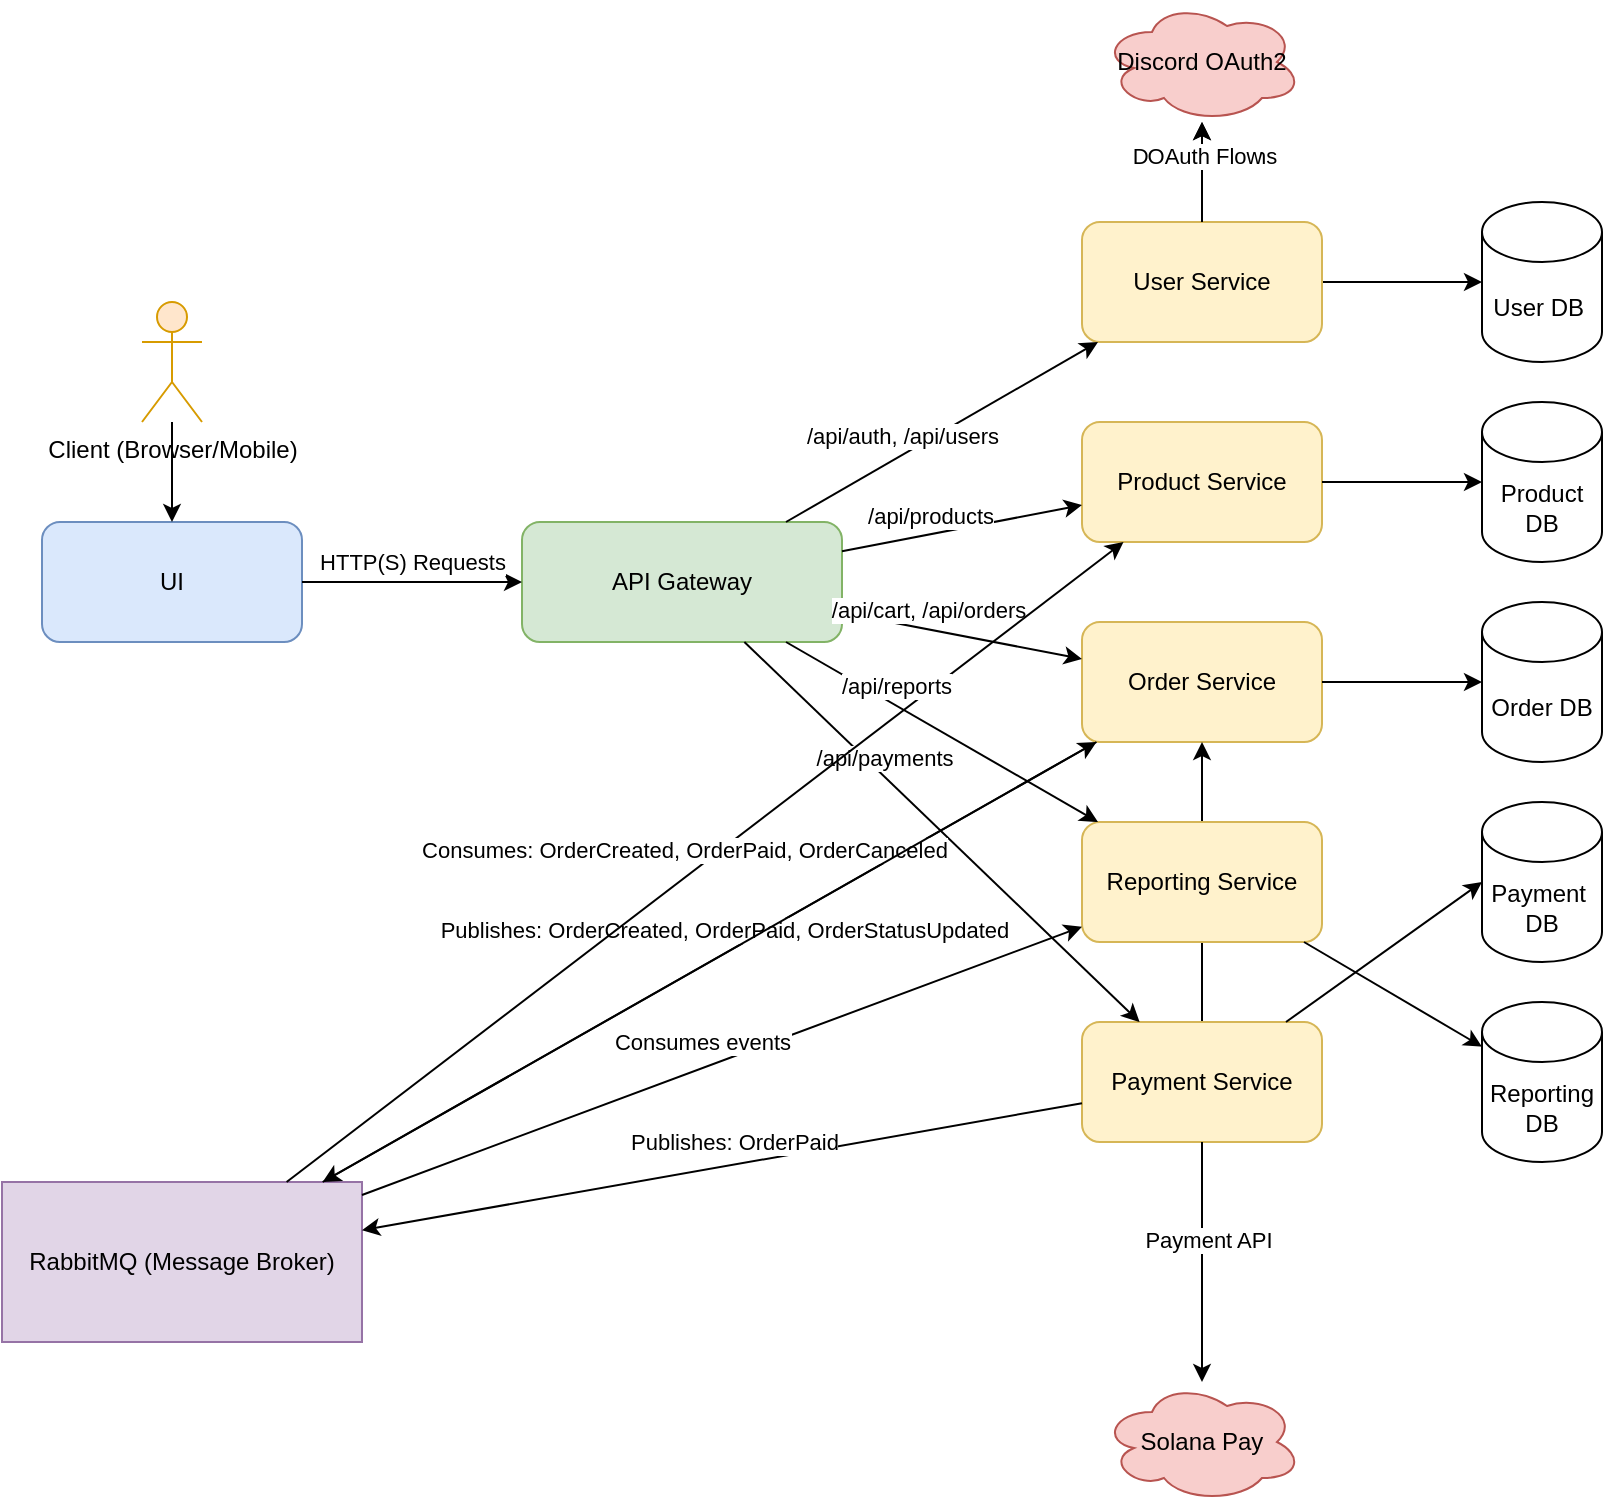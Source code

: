 <mxfile version="27.0.9">
  <diagram name="Page-1" id="L5YeEiktQ8k69Xe6vZH0">
    <mxGraphModel dx="1230" dy="876" grid="1" gridSize="10" guides="1" tooltips="1" connect="1" arrows="1" fold="1" page="1" pageScale="1" pageWidth="850" pageHeight="1100" math="0" shadow="0">
      <root>
        <mxCell id="0" />
        <mxCell id="1" parent="0" />
        <mxCell id="iPYCRyWJb2dhmvo9pTjX-1" value="UI" style="rounded=1;whiteSpace=wrap;html=1;fillColor=#dae8fc;strokeColor=#6c8ebf;" parent="1" vertex="1">
          <mxGeometry x="120" y="300" width="130" height="60" as="geometry" />
        </mxCell>
        <mxCell id="iPYCRyWJb2dhmvo9pTjX-2" value="API Gateway" style="rounded=1;whiteSpace=wrap;html=1;fillColor=#d5e8d4;strokeColor=#82b366;" parent="1" vertex="1">
          <mxGeometry x="360" y="300" width="160" height="60" as="geometry" />
        </mxCell>
        <mxCell id="3FITouWw8koU4xr6LxrT-1" style="edgeStyle=orthogonalEdgeStyle;rounded=0;orthogonalLoop=1;jettySize=auto;html=1;exitX=1;exitY=0.5;exitDx=0;exitDy=0;" edge="1" parent="1" source="iPYCRyWJb2dhmvo9pTjX-3" target="iPYCRyWJb2dhmvo9pTjX-48">
          <mxGeometry relative="1" as="geometry" />
        </mxCell>
        <mxCell id="iPYCRyWJb2dhmvo9pTjX-3" value="User Service" style="rounded=1;whiteSpace=wrap;html=1;fillColor=#fff2cc;strokeColor=#d6b656;" parent="1" vertex="1">
          <mxGeometry x="640" y="150" width="120" height="60" as="geometry" />
        </mxCell>
        <mxCell id="iPYCRyWJb2dhmvo9pTjX-4" value="Product Service" style="rounded=1;whiteSpace=wrap;html=1;fillColor=#fff2cc;strokeColor=#d6b656;" parent="1" vertex="1">
          <mxGeometry x="640" y="250" width="120" height="60" as="geometry" />
        </mxCell>
        <mxCell id="iPYCRyWJb2dhmvo9pTjX-5" value="Order Service" style="rounded=1;whiteSpace=wrap;html=1;fillColor=#fff2cc;strokeColor=#d6b656;" parent="1" vertex="1">
          <mxGeometry x="640" y="350" width="120" height="60" as="geometry" />
        </mxCell>
        <mxCell id="iPYCRyWJb2dhmvo9pTjX-47" style="edgeStyle=orthogonalEdgeStyle;rounded=0;orthogonalLoop=1;jettySize=auto;html=1;" parent="1" source="iPYCRyWJb2dhmvo9pTjX-6" target="iPYCRyWJb2dhmvo9pTjX-5" edge="1">
          <mxGeometry relative="1" as="geometry" />
        </mxCell>
        <mxCell id="iPYCRyWJb2dhmvo9pTjX-6" value="Payment Service" style="rounded=1;whiteSpace=wrap;html=1;fillColor=#fff2cc;strokeColor=#d6b656;" parent="1" vertex="1">
          <mxGeometry x="640" y="550" width="120" height="60" as="geometry" />
        </mxCell>
        <mxCell id="iPYCRyWJb2dhmvo9pTjX-11" value="RabbitMQ (Message Broker)" style="cloud;whiteSpace=wrap;html=1;fillColor=#e1d5e7;strokeColor=#9673a6;" parent="1" vertex="1">
          <mxGeometry x="100" y="630" width="180" height="80" as="geometry" />
        </mxCell>
        <mxCell id="iPYCRyWJb2dhmvo9pTjX-12" value="Discord OAuth2" style="shape=cloud;whiteSpace=wrap;html=1;fillColor=#f8cecc;strokeColor=#b85450;" parent="1" vertex="1">
          <mxGeometry x="650" y="40" width="100" height="60" as="geometry" />
        </mxCell>
        <mxCell id="iPYCRyWJb2dhmvo9pTjX-13" value="Solana Pay" style="shape=cloud;whiteSpace=wrap;html=1;fillColor=#f8cecc;strokeColor=#b85450;" parent="1" vertex="1">
          <mxGeometry x="650" y="730" width="100" height="60" as="geometry" />
        </mxCell>
        <mxCell id="iPYCRyWJb2dhmvo9pTjX-14" value="" style="endArrow=classic;html=1;rounded=0;" parent="1" source="iPYCRyWJb2dhmvo9pTjX-1" target="iPYCRyWJb2dhmvo9pTjX-2" edge="1">
          <mxGeometry width="50" height="50" relative="1" as="geometry">
            <mxPoint x="300" y="329.5" as="sourcePoint" />
            <mxPoint x="400" y="329.5" as="targetPoint" />
          </mxGeometry>
        </mxCell>
        <mxCell id="iPYCRyWJb2dhmvo9pTjX-15" value="HTTP(S) Requests" style="edgeLabel;resizable=0;html=1;align=center;verticalAlign=middle;" parent="iPYCRyWJb2dhmvo9pTjX-14" connectable="0" vertex="1">
          <mxGeometry x="-0.042" y="1" relative="1" as="geometry">
            <mxPoint x="2" y="-9" as="offset" />
          </mxGeometry>
        </mxCell>
        <mxCell id="iPYCRyWJb2dhmvo9pTjX-16" value="" style="endArrow=classic;html=1;rounded=0;" parent="1" source="iPYCRyWJb2dhmvo9pTjX-2" target="iPYCRyWJb2dhmvo9pTjX-3" edge="1">
          <mxGeometry width="50" height="50" relative="1" as="geometry">
            <mxPoint x="530" y="190" as="sourcePoint" />
            <mxPoint x="630" y="190" as="targetPoint" />
          </mxGeometry>
        </mxCell>
        <mxCell id="iPYCRyWJb2dhmvo9pTjX-17" value="/api/auth, /api/users" style="edgeLabel;resizable=0;html=1;align=center;verticalAlign=middle;" parent="iPYCRyWJb2dhmvo9pTjX-16" connectable="0" vertex="1">
          <mxGeometry x="-0.279" y="-3" relative="1" as="geometry">
            <mxPoint y="-13" as="offset" />
          </mxGeometry>
        </mxCell>
        <mxCell id="iPYCRyWJb2dhmvo9pTjX-18" value="" style="endArrow=classic;html=1;rounded=0;" parent="1" source="iPYCRyWJb2dhmvo9pTjX-2" target="iPYCRyWJb2dhmvo9pTjX-4" edge="1">
          <mxGeometry width="50" height="50" relative="1" as="geometry">
            <mxPoint x="530" y="280" as="sourcePoint" />
            <mxPoint x="630" y="280" as="targetPoint" />
          </mxGeometry>
        </mxCell>
        <mxCell id="iPYCRyWJb2dhmvo9pTjX-19" value="/api/products" style="edgeLabel;resizable=0;html=1;align=center;verticalAlign=middle;" parent="iPYCRyWJb2dhmvo9pTjX-18" connectable="0" vertex="1">
          <mxGeometry x="-0.279" y="-3" relative="1" as="geometry">
            <mxPoint y="-13" as="offset" />
          </mxGeometry>
        </mxCell>
        <mxCell id="iPYCRyWJb2dhmvo9pTjX-20" value="" style="endArrow=classic;html=1;rounded=0;" parent="1" source="iPYCRyWJb2dhmvo9pTjX-2" target="iPYCRyWJb2dhmvo9pTjX-5" edge="1">
          <mxGeometry width="50" height="50" relative="1" as="geometry">
            <mxPoint x="530" y="380" as="sourcePoint" />
            <mxPoint x="630" y="380" as="targetPoint" />
          </mxGeometry>
        </mxCell>
        <mxCell id="iPYCRyWJb2dhmvo9pTjX-21" value="/api/cart, /api/orders" style="edgeLabel;resizable=0;html=1;align=center;verticalAlign=middle;" parent="iPYCRyWJb2dhmvo9pTjX-20" connectable="0" vertex="1">
          <mxGeometry x="-0.279" y="-3" relative="1" as="geometry">
            <mxPoint y="-13" as="offset" />
          </mxGeometry>
        </mxCell>
        <mxCell id="iPYCRyWJb2dhmvo9pTjX-22" value="" style="endArrow=classic;html=1;rounded=0;" parent="1" source="iPYCRyWJb2dhmvo9pTjX-2" target="iPYCRyWJb2dhmvo9pTjX-6" edge="1">
          <mxGeometry width="50" height="50" relative="1" as="geometry">
            <mxPoint x="530" y="480" as="sourcePoint" />
            <mxPoint x="630" y="480" as="targetPoint" />
          </mxGeometry>
        </mxCell>
        <mxCell id="iPYCRyWJb2dhmvo9pTjX-23" value="/api/payments" style="edgeLabel;resizable=0;html=1;align=center;verticalAlign=middle;" parent="iPYCRyWJb2dhmvo9pTjX-22" connectable="0" vertex="1">
          <mxGeometry x="-0.279" y="-3" relative="1" as="geometry">
            <mxPoint y="-13" as="offset" />
          </mxGeometry>
        </mxCell>
        <mxCell id="iPYCRyWJb2dhmvo9pTjX-24" value="" style="endArrow=classic;html=1;rounded=0;" parent="1" source="iPYCRyWJb2dhmvo9pTjX-3" target="iPYCRyWJb2dhmvo9pTjX-12" edge="1">
          <mxGeometry width="50" height="50" relative="1" as="geometry">
            <mxPoint x="770" y="180" as="sourcePoint" />
            <mxPoint x="840" y="180" as="targetPoint" />
          </mxGeometry>
        </mxCell>
        <mxCell id="iPYCRyWJb2dhmvo9pTjX-25" value="DB Operations" style="edgeLabel;resizable=0;html=1;align=center;verticalAlign=middle;" parent="iPYCRyWJb2dhmvo9pTjX-24" connectable="0" vertex="1">
          <mxGeometry x="-0.042" y="1" relative="1" as="geometry">
            <mxPoint x="2" y="-9" as="offset" />
          </mxGeometry>
        </mxCell>
        <mxCell id="iPYCRyWJb2dhmvo9pTjX-26" value="" style="endArrow=classic;html=1;rounded=0;" parent="1" source="iPYCRyWJb2dhmvo9pTjX-4" edge="1">
          <mxGeometry width="50" height="50" relative="1" as="geometry">
            <mxPoint x="770" y="280" as="sourcePoint" />
            <mxPoint x="840" y="280" as="targetPoint" />
          </mxGeometry>
        </mxCell>
        <mxCell id="iPYCRyWJb2dhmvo9pTjX-28" value="" style="endArrow=classic;html=1;rounded=0;" parent="1" source="iPYCRyWJb2dhmvo9pTjX-5" edge="1">
          <mxGeometry width="50" height="50" relative="1" as="geometry">
            <mxPoint x="770" y="380" as="sourcePoint" />
            <mxPoint x="840" y="380" as="targetPoint" />
          </mxGeometry>
        </mxCell>
        <mxCell id="iPYCRyWJb2dhmvo9pTjX-30" value="" style="endArrow=classic;html=1;rounded=0;" parent="1" source="iPYCRyWJb2dhmvo9pTjX-6" edge="1">
          <mxGeometry width="50" height="50" relative="1" as="geometry">
            <mxPoint x="770" y="480" as="sourcePoint" />
            <mxPoint x="840" y="480" as="targetPoint" />
          </mxGeometry>
        </mxCell>
        <mxCell id="iPYCRyWJb2dhmvo9pTjX-32" value="" style="endArrow=classic;html=1;rounded=0;" parent="1" source="iPYCRyWJb2dhmvo9pTjX-3" target="iPYCRyWJb2dhmvo9pTjX-12" edge="1">
          <mxGeometry width="50" height="50" relative="1" as="geometry">
            <mxPoint x="770" y="180" as="sourcePoint" />
            <mxPoint x="930" y="180" as="targetPoint" />
          </mxGeometry>
        </mxCell>
        <mxCell id="iPYCRyWJb2dhmvo9pTjX-33" value="OAuth Flow" style="edgeLabel;resizable=0;html=1;align=center;verticalAlign=middle;" parent="iPYCRyWJb2dhmvo9pTjX-32" connectable="0" vertex="1">
          <mxGeometry x="-0.042" y="1" relative="1" as="geometry">
            <mxPoint x="2" y="-9" as="offset" />
          </mxGeometry>
        </mxCell>
        <mxCell id="iPYCRyWJb2dhmvo9pTjX-34" value="" style="endArrow=classic;html=1;rounded=0;" parent="1" source="iPYCRyWJb2dhmvo9pTjX-6" target="iPYCRyWJb2dhmvo9pTjX-13" edge="1">
          <mxGeometry width="50" height="50" relative="1" as="geometry">
            <mxPoint x="770" y="480" as="sourcePoint" />
            <mxPoint x="930" y="480" as="targetPoint" />
          </mxGeometry>
        </mxCell>
        <mxCell id="iPYCRyWJb2dhmvo9pTjX-35" value="Payment API" style="edgeLabel;resizable=0;html=1;align=center;verticalAlign=middle;" parent="iPYCRyWJb2dhmvo9pTjX-34" connectable="0" vertex="1">
          <mxGeometry x="-0.042" y="1" relative="1" as="geometry">
            <mxPoint x="2" y="-9" as="offset" />
          </mxGeometry>
        </mxCell>
        <mxCell id="iPYCRyWJb2dhmvo9pTjX-36" value="" style="endArrow=classic;html=1;rounded=0;" parent="1" source="iPYCRyWJb2dhmvo9pTjX-5" target="iPYCRyWJb2dhmvo9pTjX-11" edge="1">
          <mxGeometry width="50" height="50" relative="1" as="geometry">
            <mxPoint x="670" y="420" as="sourcePoint" />
            <mxPoint x="580" y="580" as="targetPoint" />
          </mxGeometry>
        </mxCell>
        <mxCell id="iPYCRyWJb2dhmvo9pTjX-37" value="Publishes: OrderCreated, OrderPaid, OrderStatusUpdated" style="edgeLabel;resizable=0;html=1;align=center;verticalAlign=middle;" parent="iPYCRyWJb2dhmvo9pTjX-36" connectable="0" vertex="1">
          <mxGeometry x="-0.042" y="1" relative="1" as="geometry">
            <mxPoint x="-2" y="-12" as="offset" />
          </mxGeometry>
        </mxCell>
        <mxCell id="iPYCRyWJb2dhmvo9pTjX-38" value="" style="endArrow=classic;html=1;rounded=0;" parent="1" source="iPYCRyWJb2dhmvo9pTjX-11" target="iPYCRyWJb2dhmvo9pTjX-4" edge="1">
          <mxGeometry width="50" height="50" relative="1" as="geometry">
            <mxPoint x="580" y="570" as="sourcePoint" />
            <mxPoint x="670" y="420" as="targetPoint" />
          </mxGeometry>
        </mxCell>
        <mxCell id="iPYCRyWJb2dhmvo9pTjX-39" value="Consumes: OrderCreated, OrderPaid, OrderCanceled" style="edgeLabel;resizable=0;html=1;align=center;verticalAlign=middle;" parent="iPYCRyWJb2dhmvo9pTjX-38" connectable="0" vertex="1">
          <mxGeometry x="-0.042" y="1" relative="1" as="geometry">
            <mxPoint x="-2" y="-12" as="offset" />
          </mxGeometry>
        </mxCell>
        <mxCell id="iPYCRyWJb2dhmvo9pTjX-40" value="" style="endArrow=classic;html=1;rounded=0;" parent="1" source="iPYCRyWJb2dhmvo9pTjX-6" target="iPYCRyWJb2dhmvo9pTjX-11" edge="1">
          <mxGeometry width="50" height="50" relative="1" as="geometry">
            <mxPoint x="670" y="420" as="sourcePoint" />
            <mxPoint x="580" y="580" as="targetPoint" />
          </mxGeometry>
        </mxCell>
        <mxCell id="iPYCRyWJb2dhmvo9pTjX-41" value="Publishes: OrderPaid" style="edgeLabel;resizable=0;html=1;align=center;verticalAlign=middle;" parent="iPYCRyWJb2dhmvo9pTjX-40" connectable="0" vertex="1">
          <mxGeometry x="-0.042" y="1" relative="1" as="geometry">
            <mxPoint x="-2" y="-12" as="offset" />
          </mxGeometry>
        </mxCell>
        <mxCell id="iPYCRyWJb2dhmvo9pTjX-42" value="" style="endArrow=classic;html=1;rounded=0;" parent="1" source="iPYCRyWJb2dhmvo9pTjX-11" target="iPYCRyWJb2dhmvo9pTjX-5" edge="1">
          <mxGeometry width="50" height="50" relative="1" as="geometry">
            <mxPoint x="580" y="570" as="sourcePoint" />
            <mxPoint x="670" y="420" as="targetPoint" />
          </mxGeometry>
        </mxCell>
        <mxCell id="iPYCRyWJb2dhmvo9pTjX-44" value="Client (Browser/Mobile)" style="shape=umlActor;verticalLabelPosition=bottom;verticalAlign=top;html=1;outlineConnect=0;fillColor=#ffe6cc;strokeColor=#d79b00;" parent="1" vertex="1">
          <mxGeometry x="170" y="190" width="30" height="60" as="geometry" />
        </mxCell>
        <mxCell id="iPYCRyWJb2dhmvo9pTjX-45" value="" style="endArrow=classic;html=1;rounded=0;" parent="1" source="iPYCRyWJb2dhmvo9pTjX-44" target="iPYCRyWJb2dhmvo9pTjX-1" edge="1">
          <mxGeometry width="50" height="50" relative="1" as="geometry">
            <mxPoint x="204" y="270" as="sourcePoint" />
            <mxPoint x="204" y="300" as="targetPoint" />
          </mxGeometry>
        </mxCell>
        <mxCell id="iPYCRyWJb2dhmvo9pTjX-48" value="User DB&amp;nbsp;" style="shape=cylinder3;whiteSpace=wrap;html=1;boundedLbl=1;backgroundOutline=1;size=15;" parent="1" vertex="1">
          <mxGeometry x="840" y="140" width="60" height="80" as="geometry" />
        </mxCell>
        <mxCell id="iPYCRyWJb2dhmvo9pTjX-49" value="Product DB" style="shape=cylinder3;whiteSpace=wrap;html=1;boundedLbl=1;backgroundOutline=1;size=15;" parent="1" vertex="1">
          <mxGeometry x="840" y="240" width="60" height="80" as="geometry" />
        </mxCell>
        <mxCell id="iPYCRyWJb2dhmvo9pTjX-50" value="Order DB" style="shape=cylinder3;whiteSpace=wrap;html=1;boundedLbl=1;backgroundOutline=1;size=15;" parent="1" vertex="1">
          <mxGeometry x="840" y="340" width="60" height="80" as="geometry" />
        </mxCell>
        <mxCell id="iPYCRyWJb2dhmvo9pTjX-51" value="Payment&lt;span style=&quot;background-color: transparent; color: light-dark(rgb(0, 0, 0), rgb(255, 255, 255));&quot;&gt;&amp;nbsp;&lt;/span&gt;&lt;div&gt;&lt;span style=&quot;background-color: transparent; color: light-dark(rgb(0, 0, 0), rgb(255, 255, 255));&quot;&gt;DB&lt;/span&gt;&lt;/div&gt;" style="shape=cylinder3;whiteSpace=wrap;html=1;boundedLbl=1;backgroundOutline=1;size=15;" parent="1" vertex="1">
          <mxGeometry x="840" y="440" width="60" height="80" as="geometry" />
        </mxCell>
        <mxCell id="reporting-service-box" value="Reporting Service" style="rounded=1;whiteSpace=wrap;html=1;fillColor=#fff2cc;strokeColor=#d6b656;" parent="1" vertex="1">
          <mxGeometry x="640" y="450" width="120" height="60" as="geometry" />
        </mxCell>
        <mxCell id="reporting-db-box" value="Reporting DB" style="shape=cylinder3;whiteSpace=wrap;html=1;boundedLbl=1;backgroundOutline=1;size=15;" parent="1" vertex="1">
          <mxGeometry x="840" y="540" width="60" height="80" as="geometry" />
        </mxCell>
        <mxCell id="arrow-gateway-reporting" style="endArrow=classic;html=1;rounded=0;" parent="1" source="iPYCRyWJb2dhmvo9pTjX-2" target="reporting-service-box" edge="1">
          <mxGeometry width="50" height="50" relative="1" as="geometry">
            <mxPoint x="530" y="580" as="sourcePoint" />
            <mxPoint x="630" y="580" as="targetPoint" />
          </mxGeometry>
        </mxCell>
        <mxCell id="label-gateway-reporting" value="/api/reports" style="edgeLabel;resizable=0;html=1;align=center;verticalAlign=middle;" parent="arrow-gateway-reporting" connectable="0" vertex="1">
          <mxGeometry x="-0.279" y="-3" relative="1" as="geometry">
            <mxPoint y="-13" as="offset" />
          </mxGeometry>
        </mxCell>
        <mxCell id="arrow-reporting-db" style="endArrow=classic;html=1;rounded=0;" parent="1" source="reporting-service-box" target="reporting-db-box" edge="1">
          <mxGeometry width="50" height="50" relative="1" as="geometry">
            <mxPoint x="770" y="580" as="sourcePoint" />
            <mxPoint x="840" y="580" as="targetPoint" />
          </mxGeometry>
        </mxCell>
        <mxCell id="arrow-rabbitmq-reporting" style="endArrow=classic;html=1;rounded=0;" parent="1" source="iPYCRyWJb2dhmvo9pTjX-11" target="reporting-service-box" edge="1">
          <mxGeometry width="50" height="50" relative="1" as="geometry">
            <mxPoint x="290" y="670" as="sourcePoint" />
            <mxPoint x="640" y="580" as="targetPoint" />
          </mxGeometry>
        </mxCell>
        <mxCell id="label-rabbitmq-reporting" value="Consumes events" style="edgeLabel;resizable=0;html=1;align=center;verticalAlign=middle;" parent="arrow-rabbitmq-reporting" connectable="0" vertex="1">
          <mxGeometry x="-0.042" y="1" relative="1" as="geometry">
            <mxPoint x="-2" y="-12" as="offset" />
          </mxGeometry>
        </mxCell>
      </root>
    </mxGraphModel>
  </diagram>
</mxfile>
